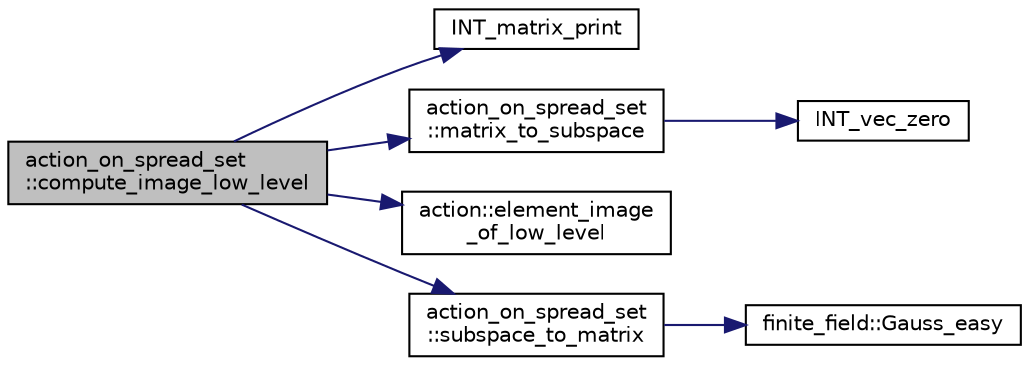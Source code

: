 digraph "action_on_spread_set::compute_image_low_level"
{
  edge [fontname="Helvetica",fontsize="10",labelfontname="Helvetica",labelfontsize="10"];
  node [fontname="Helvetica",fontsize="10",shape=record];
  rankdir="LR";
  Node290 [label="action_on_spread_set\l::compute_image_low_level",height=0.2,width=0.4,color="black", fillcolor="grey75", style="filled", fontcolor="black"];
  Node290 -> Node291 [color="midnightblue",fontsize="10",style="solid",fontname="Helvetica"];
  Node291 [label="INT_matrix_print",height=0.2,width=0.4,color="black", fillcolor="white", style="filled",URL="$d5/db4/io__and__os_8h.html#afd4180a24bef3a2b584668a4eaf607ff"];
  Node290 -> Node292 [color="midnightblue",fontsize="10",style="solid",fontname="Helvetica"];
  Node292 [label="action_on_spread_set\l::matrix_to_subspace",height=0.2,width=0.4,color="black", fillcolor="white", style="filled",URL="$d2/d7a/classaction__on__spread__set.html#a288c7e842caf8b47b046cdc5fc2aca73"];
  Node292 -> Node293 [color="midnightblue",fontsize="10",style="solid",fontname="Helvetica"];
  Node293 [label="INT_vec_zero",height=0.2,width=0.4,color="black", fillcolor="white", style="filled",URL="$df/dbf/sajeeb_8_c.html#aa8c9c7977203577026080f546fe4980f"];
  Node290 -> Node294 [color="midnightblue",fontsize="10",style="solid",fontname="Helvetica"];
  Node294 [label="action::element_image\l_of_low_level",height=0.2,width=0.4,color="black", fillcolor="white", style="filled",URL="$d2/d86/classaction.html#a45f6affc163c5034d1211f3cfa6db3a0"];
  Node290 -> Node295 [color="midnightblue",fontsize="10",style="solid",fontname="Helvetica"];
  Node295 [label="action_on_spread_set\l::subspace_to_matrix",height=0.2,width=0.4,color="black", fillcolor="white", style="filled",URL="$d2/d7a/classaction__on__spread__set.html#a0ebb18d5e01ccad6c67d75b5073e5326"];
  Node295 -> Node296 [color="midnightblue",fontsize="10",style="solid",fontname="Helvetica"];
  Node296 [label="finite_field::Gauss_easy",height=0.2,width=0.4,color="black", fillcolor="white", style="filled",URL="$df/d5a/classfinite__field.html#a32761bf6c4a41f24b7193352127db8e7"];
}
